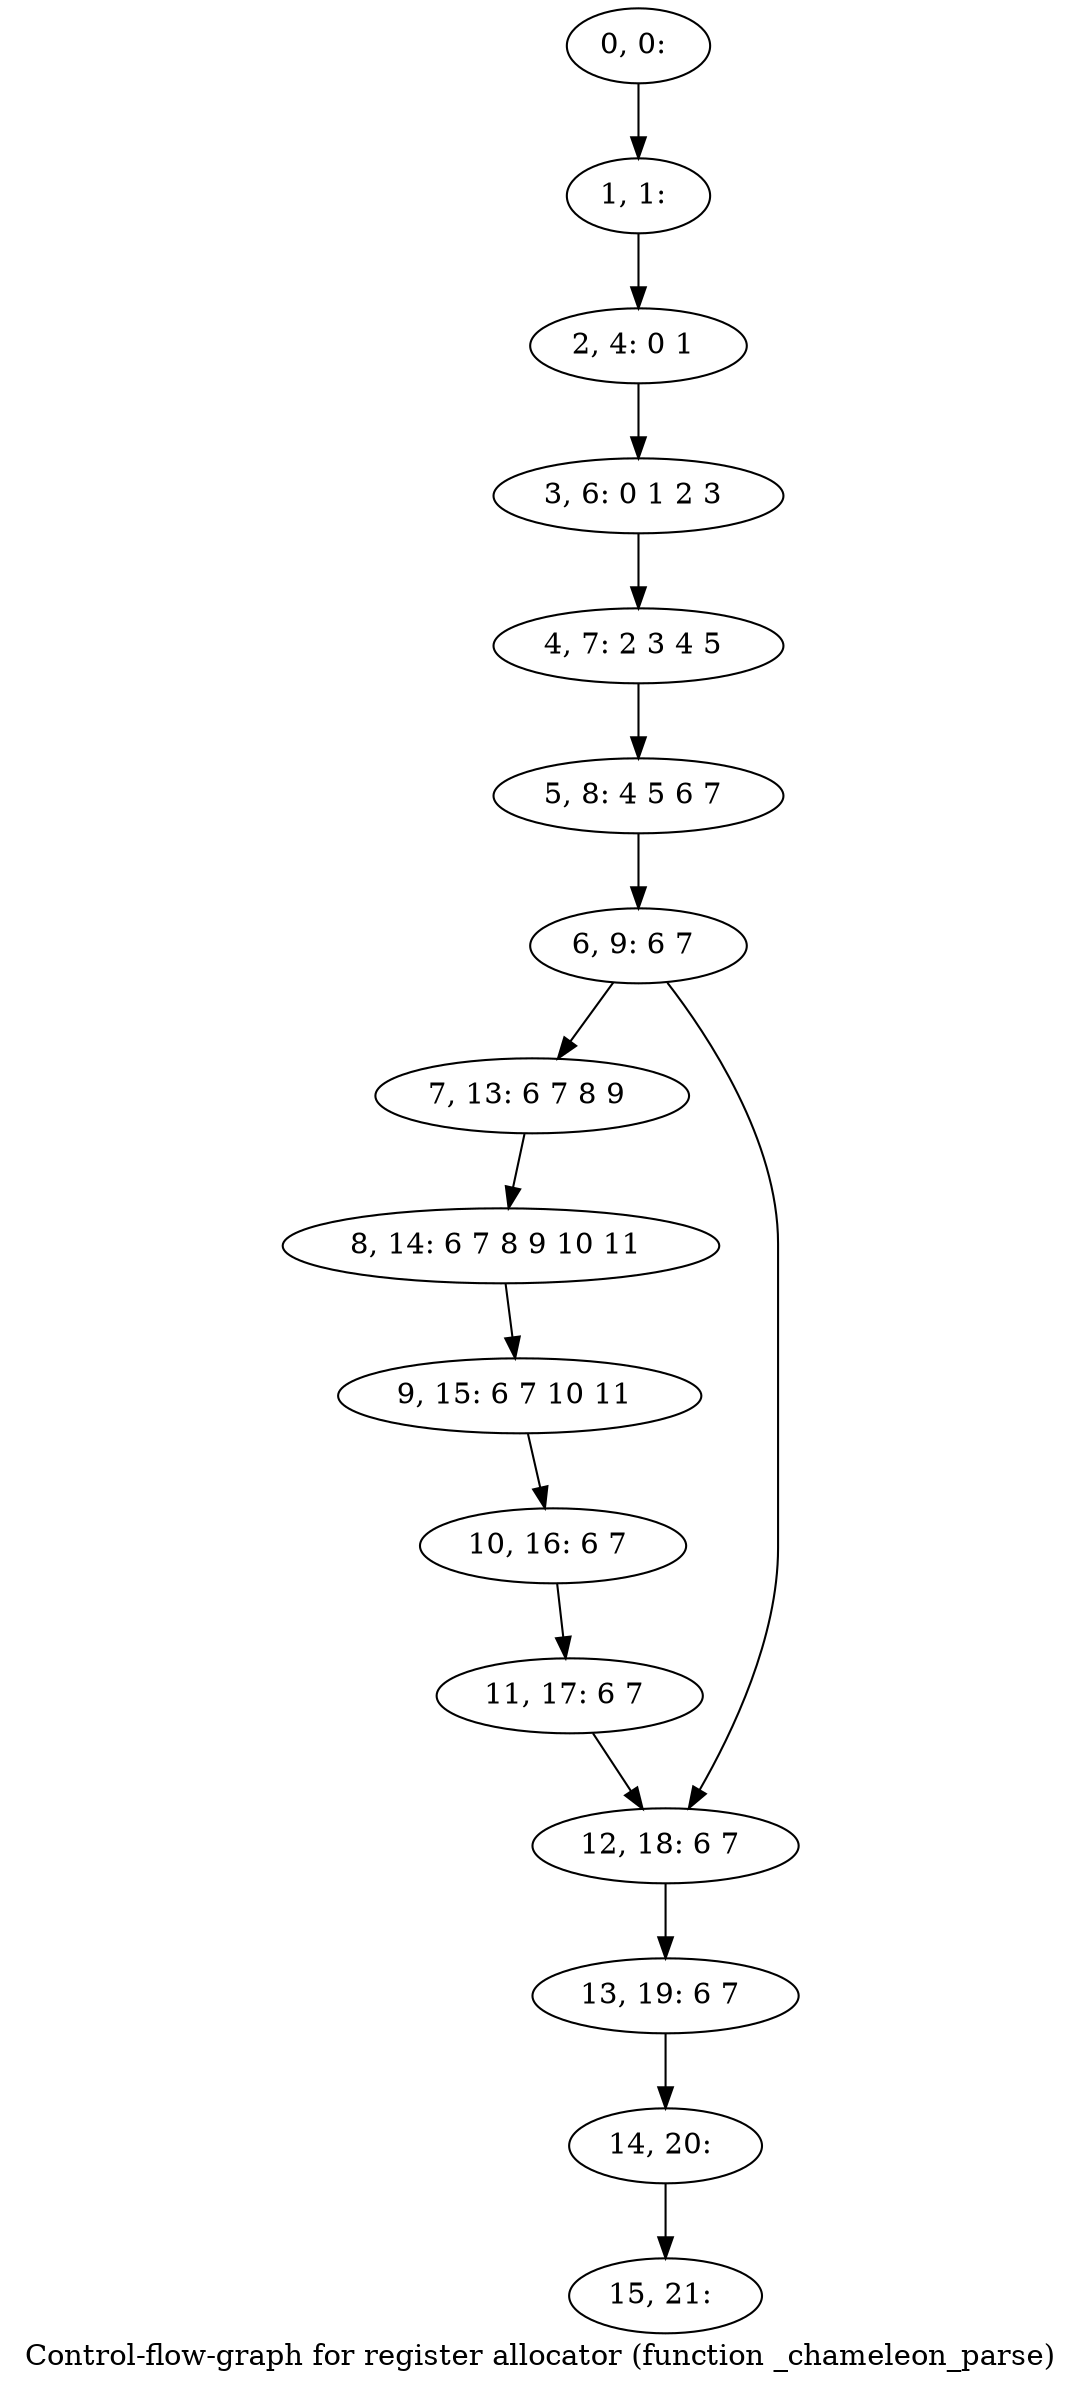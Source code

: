 digraph G {
graph [label="Control-flow-graph for register allocator (function _chameleon_parse)"]
0[label="0, 0: "];
1[label="1, 1: "];
2[label="2, 4: 0 1 "];
3[label="3, 6: 0 1 2 3 "];
4[label="4, 7: 2 3 4 5 "];
5[label="5, 8: 4 5 6 7 "];
6[label="6, 9: 6 7 "];
7[label="7, 13: 6 7 8 9 "];
8[label="8, 14: 6 7 8 9 10 11 "];
9[label="9, 15: 6 7 10 11 "];
10[label="10, 16: 6 7 "];
11[label="11, 17: 6 7 "];
12[label="12, 18: 6 7 "];
13[label="13, 19: 6 7 "];
14[label="14, 20: "];
15[label="15, 21: "];
0->1 ;
1->2 ;
2->3 ;
3->4 ;
4->5 ;
5->6 ;
6->7 ;
6->12 ;
7->8 ;
8->9 ;
9->10 ;
10->11 ;
11->12 ;
12->13 ;
13->14 ;
14->15 ;
}
